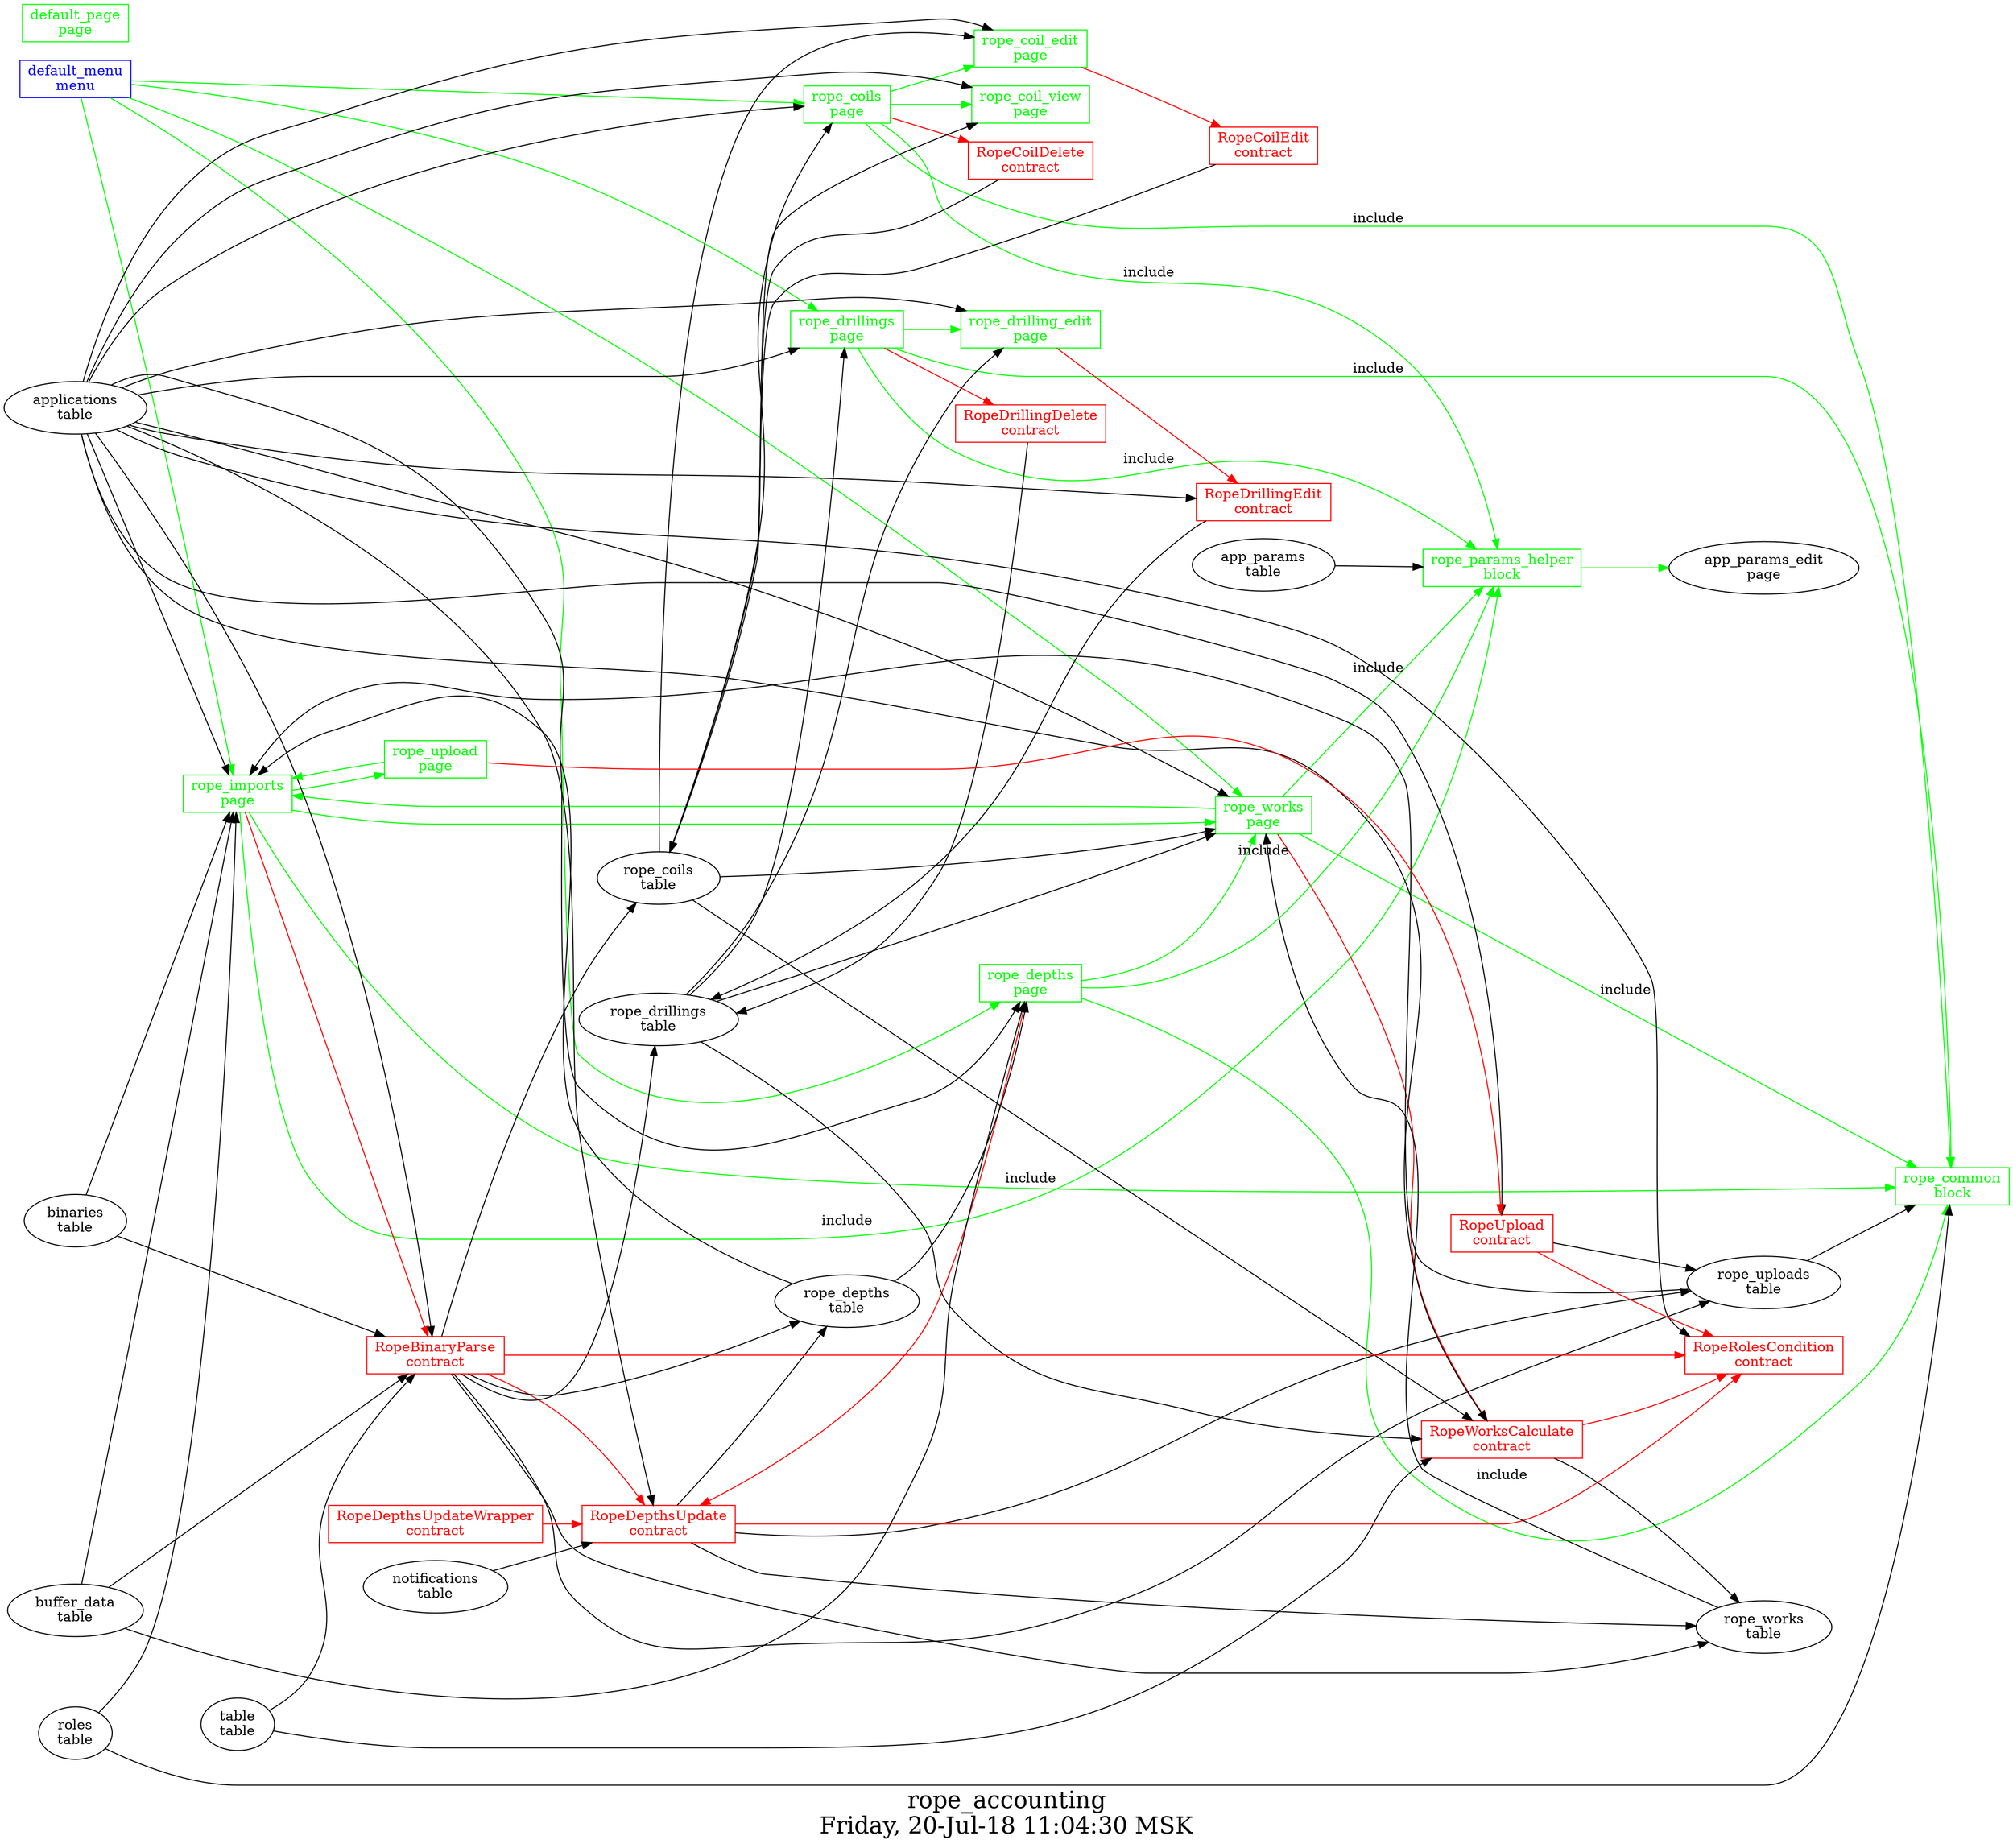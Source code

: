 digraph G {
fontsize="24";
label="rope_accounting\nFriday, 20-Jul-18 11:04:30 MSK";
nojustify=true;
ordering=out;
rankdir=LR;
size="30";
"default_menu\nmenu" -> "rope_imports\npage"  [ color=green ]
"default_menu\nmenu" -> "rope_works\npage"  [ color=green ]
"default_menu\nmenu" -> "rope_depths\npage"  [ color=green ]
"default_menu\nmenu" -> "rope_drillings\npage"  [ color=green ]
"default_menu\nmenu" -> "rope_coils\npage"  [ color=green ]
"default_menu\nmenu" [color=blue, fontcolor=blue, group=menus, shape=record];
"default_page\npage" [color=green, fontcolor=green, group=pages, shape=record];
"rope_coil_edit\npage" -> "RopeCoilEdit\ncontract"  [ color=red ]
"applications\ntable" -> "rope_coil_edit\npage"
"rope_coils\ntable" -> "rope_coil_edit\npage"
"rope_coil_edit\npage" [color=green, fontcolor=green, group=pages, shape=record];
"applications\ntable" -> "rope_coil_view\npage"
"rope_coils\ntable" -> "rope_coil_view\npage"
"rope_coil_view\npage" [color=green, fontcolor=green, group=pages, shape=record];
"rope_coils\npage" -> "RopeCoilDelete\ncontract"  [ color=red ]
"applications\ntable" -> "rope_coils\npage"
"rope_coils\ntable" -> "rope_coils\npage"
"rope_coils\npage" -> "rope_coil_edit\npage"  [ color=green ]
"rope_coils\npage" -> "rope_coil_view\npage"  [ color=green ]
"rope_coils\npage" -> "rope_common\nblock"  [ color=green, label=include ]
"rope_coils\npage" -> "rope_params_helper\nblock"  [ color=green, label=include ]
"rope_coils\npage" [color=green, fontcolor=green, group=pages, shape=record];
"rope_depths\npage" -> "RopeDepthsUpdate\ncontract"  [ color=red ]
"applications\ntable" -> "rope_depths\npage"
"rope_depths\ntable" -> "rope_depths\npage"
"buffer_data\ntable" -> "rope_depths\npage"
"rope_depths\npage" -> "rope_works\npage"  [ color=green ]
"rope_depths\npage" -> "rope_common\nblock"  [ color=green, label=include ]
"rope_depths\npage" -> "rope_params_helper\nblock"  [ color=green, label=include ]
"rope_depths\npage" [color=green, fontcolor=green, group=pages, shape=record];
"rope_drilling_edit\npage" -> "RopeDrillingEdit\ncontract"  [ color=red ]
"applications\ntable" -> "rope_drilling_edit\npage"
"rope_drillings\ntable" -> "rope_drilling_edit\npage"
"rope_drilling_edit\npage" [color=green, fontcolor=green, group=pages, shape=record];
"rope_drillings\npage" -> "RopeDrillingDelete\ncontract"  [ color=red ]
"applications\ntable" -> "rope_drillings\npage"
"rope_drillings\ntable" -> "rope_drillings\npage"
"rope_drillings\npage" -> "rope_drilling_edit\npage"  [ color=green ]
"rope_drillings\npage" -> "rope_common\nblock"  [ color=green, label=include ]
"rope_drillings\npage" -> "rope_params_helper\nblock"  [ color=green, label=include ]
"rope_drillings\npage" [color=green, fontcolor=green, group=pages, shape=record];
"rope_imports\npage" -> "RopeBinaryParse\ncontract"  [ color=red ]
"applications\ntable" -> "rope_imports\npage"
"roles\ntable" -> "rope_imports\npage"
"rope_uploads\ntable" -> "rope_imports\npage"
"binaries\ntable" -> "rope_imports\npage"
"rope_depths\ntable" -> "rope_imports\npage"
"buffer_data\ntable" -> "rope_imports\npage"
"rope_imports\npage" -> "rope_upload\npage"  [ color=green ]
"rope_imports\npage" -> "rope_works\npage"  [ color=green ]
"rope_imports\npage" -> "rope_common\nblock"  [ color=green, label=include ]
"rope_imports\npage" -> "rope_params_helper\nblock"  [ color=green, label=include ]
"rope_imports\npage" [color=green, fontcolor=green, group=pages, shape=record];
"rope_upload\npage" -> "RopeUpload\ncontract"  [ color=red ]
"rope_upload\npage" -> "rope_imports\npage"  [ color=green ]
"rope_upload\npage" [color=green, fontcolor=green, group=pages, shape=record];
"rope_works\npage" -> "RopeWorksCalculate\ncontract"  [ color=red ]
"applications\ntable" -> "rope_works\npage"
"rope_works\ntable" -> "rope_works\npage"
"rope_drillings\ntable" -> "rope_works\npage"
"rope_coils\ntable" -> "rope_works\npage"
"rope_works\npage" -> "rope_imports\npage"  [ color=green ]
"rope_works\npage" -> "rope_common\nblock"  [ color=green, label=include ]
"rope_works\npage" -> "rope_params_helper\nblock"  [ color=green, label=include ]
"rope_works\npage" [color=green, fontcolor=green, group=pages, shape=record];
"roles\ntable" -> "rope_common\nblock"
"rope_uploads\ntable" -> "rope_common\nblock"
"rope_common\nblock" [color=green, fontcolor=green, group=blocks, shape=record];
"app_params\ntable" -> "rope_params_helper\nblock"
"rope_params_helper\nblock" -> "app_params_edit\npage"  [ color=green ]
"rope_params_helper\nblock" [color=green, fontcolor=green, group=blocks, shape=record];
"RopeBinaryParse\ncontract" -> "RopeDepthsUpdate\ncontract"  [ color=red ]
"RopeBinaryParse\ncontract" -> "RopeRolesCondition\ncontract"  [ color=red ]
"RopeBinaryParse\ncontract" -> "rope_coils\ntable"  [ color="" ]
"RopeBinaryParse\ncontract" -> "rope_drillings\ntable"  [ color="" ]
"RopeBinaryParse\ncontract" -> "rope_works\ntable"  [ color="" ]
"RopeBinaryParse\ncontract" -> "rope_depths\ntable"  [ color="" ]
"RopeBinaryParse\ncontract" -> "rope_uploads\ntable"  [ color="" ]
"table\ntable" -> "RopeBinaryParse\ncontract"
"buffer_data\ntable" -> "RopeBinaryParse\ncontract"
"binaries\ntable" -> "RopeBinaryParse\ncontract"
"applications\ntable" -> "RopeBinaryParse\ncontract"
"RopeBinaryParse\ncontract" [color=red, fontcolor=red, group=contracts, shape=record];
"RopeCoilDelete\ncontract" -> "rope_coils\ntable"  [ color="" ]
"RopeCoilDelete\ncontract" [color=red, fontcolor=red, group=contracts, shape=record];
"RopeCoilEdit\ncontract" -> "rope_coils\ntable"  [ color="" ]
"RopeCoilEdit\ncontract" [color=red, fontcolor=red, group=contracts, shape=record];
"RopeDepthsUpdate\ncontract" -> "RopeRolesCondition\ncontract"  [ color=red ]
"RopeDepthsUpdate\ncontract" -> "rope_uploads\ntable"  [ color="" ]
"RopeDepthsUpdate\ncontract" -> "rope_works\ntable"  [ color="" ]
"RopeDepthsUpdate\ncontract" -> "rope_depths\ntable"  [ color="" ]
"notifications\ntable" -> "RopeDepthsUpdate\ncontract"
"applications\ntable" -> "RopeDepthsUpdate\ncontract"
"RopeDepthsUpdate\ncontract" [color=red, fontcolor=red, group=contracts, shape=record];
"RopeDepthsUpdateWrapper\ncontract" -> "RopeDepthsUpdate\ncontract"  [ color=red ]
"RopeDepthsUpdateWrapper\ncontract" [color=red, fontcolor=red, group=contracts, shape=record];
"RopeDrillingDelete\ncontract" -> "rope_drillings\ntable"  [ color="" ]
"RopeDrillingDelete\ncontract" [color=red, fontcolor=red, group=contracts, shape=record];
"RopeDrillingEdit\ncontract" -> "rope_drillings\ntable"  [ color="" ]
"applications\ntable" -> "RopeDrillingEdit\ncontract"
"RopeDrillingEdit\ncontract" [color=red, fontcolor=red, group=contracts, shape=record];
"applications\ntable" -> "RopeRolesCondition\ncontract"
"RopeRolesCondition\ncontract" [color=red, fontcolor=red, group=contracts, shape=record];
"RopeUpload\ncontract" -> "RopeRolesCondition\ncontract"  [ color=red ]
"RopeUpload\ncontract" -> "rope_uploads\ntable"  [ color="" ]
"applications\ntable" -> "RopeUpload\ncontract"
"RopeUpload\ncontract" [color=red, fontcolor=red, group=contracts, shape=record];
"RopeWorksCalculate\ncontract" -> "RopeRolesCondition\ncontract"  [ color=red ]
"RopeWorksCalculate\ncontract" -> "rope_works\ntable"  [ color="" ]
"table\ntable" -> "RopeWorksCalculate\ncontract"
"applications\ntable" -> "RopeWorksCalculate\ncontract"
"rope_coils\ntable" -> "RopeWorksCalculate\ncontract"
"rope_drillings\ntable" -> "RopeWorksCalculate\ncontract"
"RopeWorksCalculate\ncontract" [color=red, fontcolor=red, group=contracts, shape=record];
"rope_coils\ntable" [color="", fontcolor="", group=tables, shape=""];
"rope_depths\ntable" [color="", fontcolor="", group=tables, shape=""];
"rope_drillings\ntable" [color="", fontcolor="", group=tables, shape=""];
"rope_uploads\ntable" [color="", fontcolor="", group=tables, shape=""];
"rope_works\ntable" [color="", fontcolor="", group=tables, shape=""];
}

